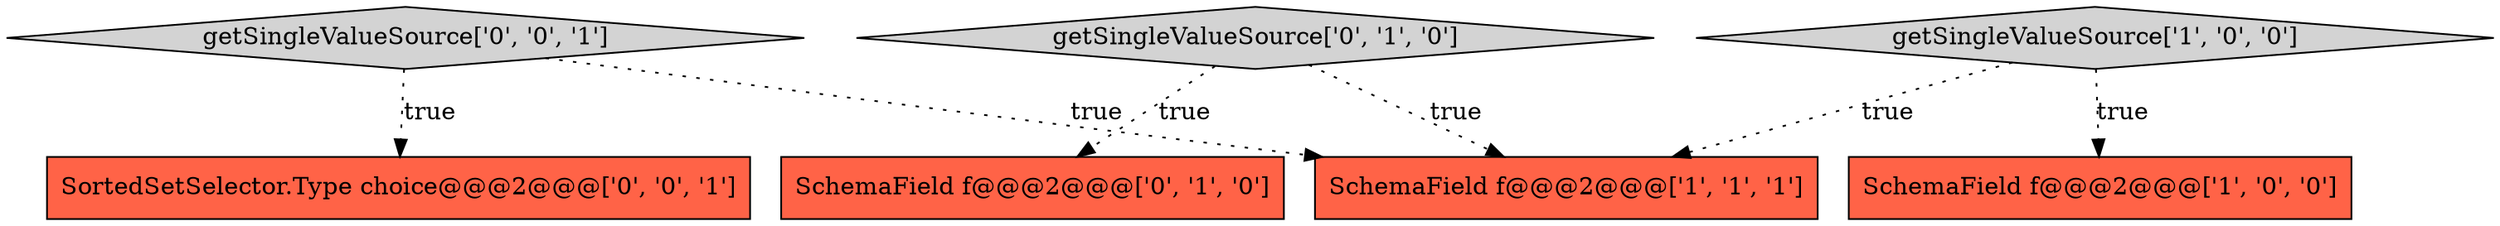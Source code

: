 digraph {
5 [style = filled, label = "SortedSetSelector.Type choice@@@2@@@['0', '0', '1']", fillcolor = tomato, shape = box image = "AAA0AAABBB3BBB"];
0 [style = filled, label = "SchemaField f@@@2@@@['1', '0', '0']", fillcolor = tomato, shape = box image = "AAA0AAABBB1BBB"];
3 [style = filled, label = "SchemaField f@@@2@@@['0', '1', '0']", fillcolor = tomato, shape = box image = "AAA0AAABBB2BBB"];
6 [style = filled, label = "getSingleValueSource['0', '0', '1']", fillcolor = lightgray, shape = diamond image = "AAA0AAABBB3BBB"];
2 [style = filled, label = "SchemaField f@@@2@@@['1', '1', '1']", fillcolor = tomato, shape = box image = "AAA0AAABBB1BBB"];
4 [style = filled, label = "getSingleValueSource['0', '1', '0']", fillcolor = lightgray, shape = diamond image = "AAA0AAABBB2BBB"];
1 [style = filled, label = "getSingleValueSource['1', '0', '0']", fillcolor = lightgray, shape = diamond image = "AAA0AAABBB1BBB"];
1->0 [style = dotted, label="true"];
4->3 [style = dotted, label="true"];
6->2 [style = dotted, label="true"];
1->2 [style = dotted, label="true"];
4->2 [style = dotted, label="true"];
6->5 [style = dotted, label="true"];
}
